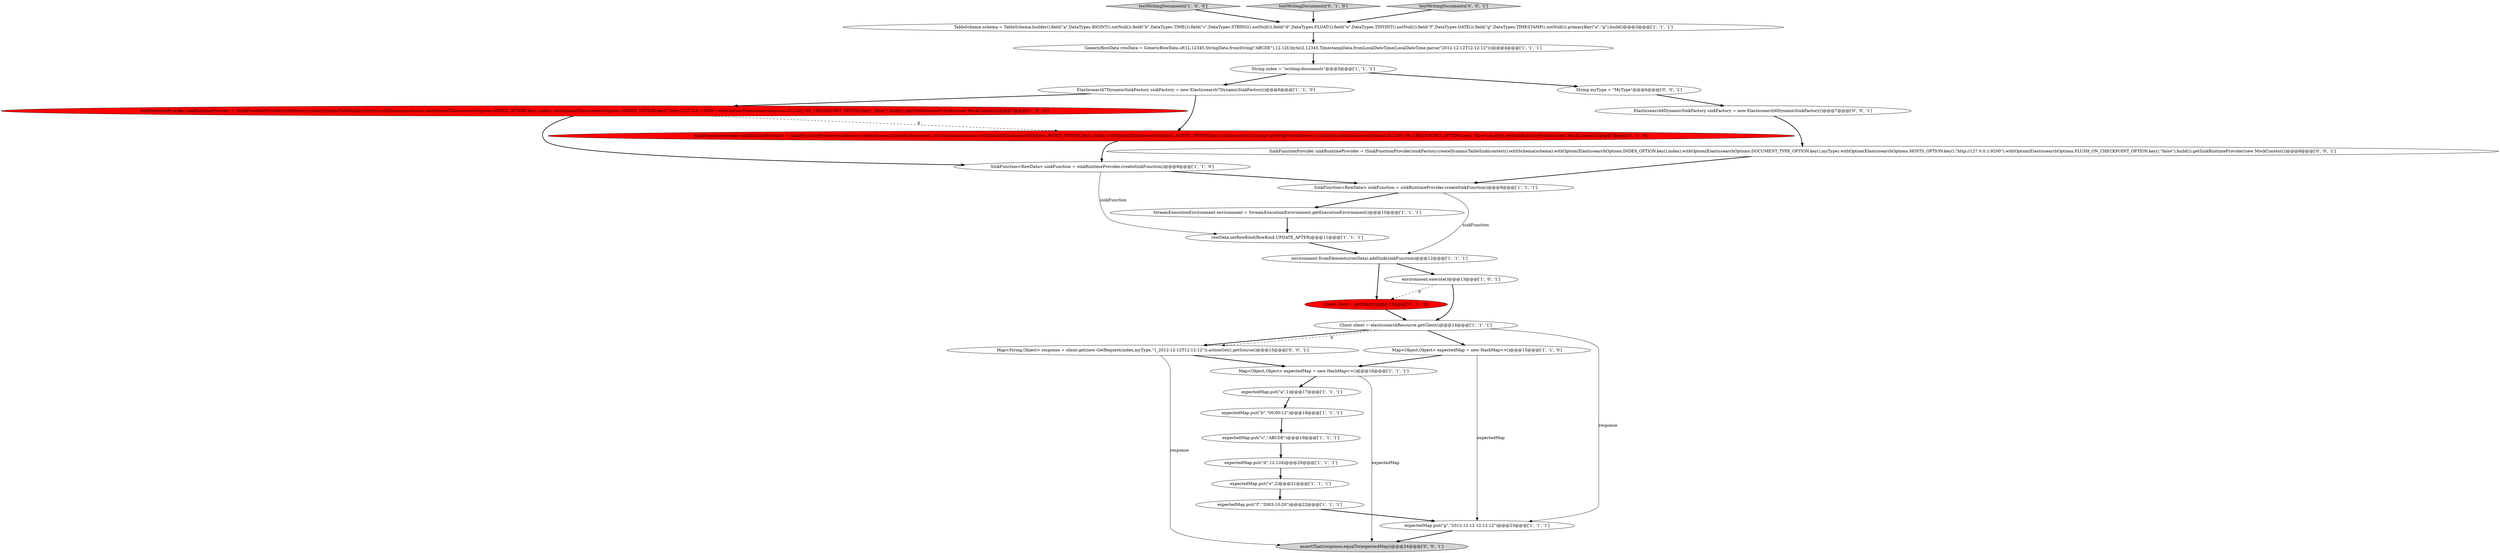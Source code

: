 digraph {
13 [style = filled, label = "testWritingDocuments['1', '0', '0']", fillcolor = lightgray, shape = diamond image = "AAA0AAABBB1BBB"];
5 [style = filled, label = "Map<Object,Object> expectedMap = new HashMap<>()@@@16@@@['1', '1', '1']", fillcolor = white, shape = ellipse image = "AAA0AAABBB1BBB"];
29 [style = filled, label = "Elasticsearch6DynamicSinkFactory sinkFactory = new Elasticsearch6DynamicSinkFactory()@@@7@@@['0', '0', '1']", fillcolor = white, shape = ellipse image = "AAA0AAABBB3BBB"];
20 [style = filled, label = "expectedMap.put(\"g\",\"2012-12-12 12:12:12\")@@@23@@@['1', '1', '1']", fillcolor = white, shape = ellipse image = "AAA0AAABBB1BBB"];
8 [style = filled, label = "environment.fromElements(rowData).addSink(sinkFunction)@@@12@@@['1', '1', '1']", fillcolor = white, shape = ellipse image = "AAA0AAABBB1BBB"];
28 [style = filled, label = "Map<String,Object> response = client.get(new GetRequest(index,myType,\"1_2012-12-12T12:12:12\")).actionGet().getSource()@@@15@@@['0', '0', '1']", fillcolor = white, shape = ellipse image = "AAA0AAABBB3BBB"];
26 [style = filled, label = "String myType = \"MyType\"@@@6@@@['0', '0', '1']", fillcolor = white, shape = ellipse image = "AAA0AAABBB3BBB"];
24 [style = filled, label = "testWritingDocuments['0', '1', '0']", fillcolor = lightgray, shape = diamond image = "AAA0AAABBB2BBB"];
23 [style = filled, label = "SinkFunctionProvider sinkRuntimeProvider = (SinkFunctionProvider)sinkFactory.createDynamicTableSink(context().withSchema(schema).withOption(ElasticsearchOptions.INDEX_OPTION.key(),index).withOption(ElasticsearchOptions.HOSTS_OPTION.key(),elasticsearchContainer.getHttpHostAddress()).withOption(ElasticsearchOptions.FLUSH_ON_CHECKPOINT_OPTION.key(),\"false\").build()).getSinkRuntimeProvider(new MockContext())@@@7@@@['0', '1', '0']", fillcolor = red, shape = ellipse image = "AAA1AAABBB2BBB"];
16 [style = filled, label = "SinkFunction<RowData> sinkFunction = sinkRuntimeProvider.createSinkFunction()@@@8@@@['1', '1', '0']", fillcolor = white, shape = ellipse image = "AAA0AAABBB1BBB"];
22 [style = filled, label = "Client client = getClient()@@@13@@@['0', '1', '0']", fillcolor = red, shape = ellipse image = "AAA1AAABBB2BBB"];
12 [style = filled, label = "Map<Object,Object> expectedMap = new HashMap<>()@@@15@@@['1', '1', '0']", fillcolor = white, shape = ellipse image = "AAA0AAABBB1BBB"];
7 [style = filled, label = "TableSchema schema = TableSchema.builder().field(\"a\",DataTypes.BIGINT().notNull()).field(\"b\",DataTypes.TIME()).field(\"c\",DataTypes.STRING().notNull()).field(\"d\",DataTypes.FLOAT()).field(\"e\",DataTypes.TINYINT().notNull()).field(\"f\",DataTypes.DATE()).field(\"g\",DataTypes.TIMESTAMP().notNull()).primaryKey(\"a\",\"g\").build()@@@3@@@['1', '1', '1']", fillcolor = white, shape = ellipse image = "AAA0AAABBB1BBB"];
9 [style = filled, label = "GenericRowData rowData = GenericRowData.of(1L,12345,StringData.fromString(\"ABCDE\"),12.12f,(byte)2,12345,TimestampData.fromLocalDateTime(LocalDateTime.parse(\"2012-12-12T12:12:12\")))@@@4@@@['1', '1', '1']", fillcolor = white, shape = ellipse image = "AAA0AAABBB1BBB"];
11 [style = filled, label = "SinkFunctionProvider sinkRuntimeProvider = (SinkFunctionProvider)sinkFactory.createDynamicTableSink(context().withSchema(schema).withOption(ElasticsearchOptions.INDEX_OPTION.key(),index).withOption(ElasticsearchOptions.HOSTS_OPTION.key(),\"http://127.0.0.1:9200\").withOption(ElasticsearchOptions.FLUSH_ON_CHECKPOINT_OPTION.key(),\"false\").build()).getSinkRuntimeProvider(new MockContext())@@@7@@@['1', '0', '0']", fillcolor = red, shape = ellipse image = "AAA1AAABBB1BBB"];
14 [style = filled, label = "SinkFunction<RowData> sinkFunction = sinkRuntimeProvider.createSinkFunction()@@@9@@@['1', '1', '1']", fillcolor = white, shape = ellipse image = "AAA0AAABBB1BBB"];
3 [style = filled, label = "expectedMap.put(\"c\",\"ABCDE\")@@@19@@@['1', '1', '1']", fillcolor = white, shape = ellipse image = "AAA0AAABBB1BBB"];
0 [style = filled, label = "Elasticsearch7DynamicSinkFactory sinkFactory = new Elasticsearch7DynamicSinkFactory()@@@6@@@['1', '1', '0']", fillcolor = white, shape = ellipse image = "AAA0AAABBB1BBB"];
19 [style = filled, label = "String index = \"writing-documents\"@@@5@@@['1', '1', '1']", fillcolor = white, shape = ellipse image = "AAA0AAABBB1BBB"];
30 [style = filled, label = "testWritingDocuments['0', '0', '1']", fillcolor = lightgray, shape = diamond image = "AAA0AAABBB3BBB"];
1 [style = filled, label = "rowData.setRowKind(RowKind.UPDATE_AFTER)@@@11@@@['1', '1', '1']", fillcolor = white, shape = ellipse image = "AAA0AAABBB1BBB"];
6 [style = filled, label = "expectedMap.put(\"e\",2)@@@21@@@['1', '1', '1']", fillcolor = white, shape = ellipse image = "AAA0AAABBB1BBB"];
15 [style = filled, label = "expectedMap.put(\"f\",\"2003-10-20\")@@@22@@@['1', '1', '1']", fillcolor = white, shape = ellipse image = "AAA0AAABBB1BBB"];
18 [style = filled, label = "expectedMap.put(\"b\",\"00:00:12\")@@@18@@@['1', '1', '1']", fillcolor = white, shape = ellipse image = "AAA0AAABBB1BBB"];
4 [style = filled, label = "environment.execute()@@@13@@@['1', '0', '1']", fillcolor = white, shape = ellipse image = "AAA0AAABBB1BBB"];
25 [style = filled, label = "assertThat(response,equalTo(expectedMap))@@@24@@@['0', '0', '1']", fillcolor = lightgray, shape = ellipse image = "AAA0AAABBB3BBB"];
17 [style = filled, label = "expectedMap.put(\"d\",12.12d)@@@20@@@['1', '1', '1']", fillcolor = white, shape = ellipse image = "AAA0AAABBB1BBB"];
21 [style = filled, label = "StreamExecutionEnvironment environment = StreamExecutionEnvironment.getExecutionEnvironment()@@@10@@@['1', '1', '1']", fillcolor = white, shape = ellipse image = "AAA0AAABBB1BBB"];
2 [style = filled, label = "expectedMap.put(\"a\",1)@@@17@@@['1', '1', '1']", fillcolor = white, shape = ellipse image = "AAA0AAABBB1BBB"];
10 [style = filled, label = "Client client = elasticsearchResource.getClient()@@@14@@@['1', '1', '1']", fillcolor = white, shape = ellipse image = "AAA0AAABBB1BBB"];
27 [style = filled, label = "SinkFunctionProvider sinkRuntimeProvider = (SinkFunctionProvider)sinkFactory.createDynamicTableSink(context().withSchema(schema).withOption(ElasticsearchOptions.INDEX_OPTION.key(),index).withOption(ElasticsearchOptions.DOCUMENT_TYPE_OPTION.key(),myType).withOption(ElasticsearchOptions.HOSTS_OPTION.key(),\"http://127.0.0.1:9200\").withOption(ElasticsearchOptions.FLUSH_ON_CHECKPOINT_OPTION.key(),\"false\").build()).getSinkRuntimeProvider(new MockContext())@@@8@@@['0', '0', '1']", fillcolor = white, shape = ellipse image = "AAA0AAABBB3BBB"];
11->16 [style = bold, label=""];
4->10 [style = bold, label=""];
18->3 [style = bold, label=""];
28->25 [style = solid, label="response"];
23->16 [style = bold, label=""];
28->5 [style = bold, label=""];
1->8 [style = bold, label=""];
10->28 [style = bold, label=""];
12->5 [style = bold, label=""];
27->14 [style = bold, label=""];
17->6 [style = bold, label=""];
12->20 [style = solid, label="expectedMap"];
26->29 [style = bold, label=""];
0->11 [style = bold, label=""];
2->18 [style = bold, label=""];
14->8 [style = solid, label="sinkFunction"];
11->23 [style = dashed, label="0"];
10->28 [style = dashed, label="0"];
4->22 [style = dashed, label="0"];
20->25 [style = bold, label=""];
6->15 [style = bold, label=""];
19->0 [style = bold, label=""];
8->22 [style = bold, label=""];
10->20 [style = solid, label="response"];
7->9 [style = bold, label=""];
29->27 [style = bold, label=""];
5->2 [style = bold, label=""];
16->1 [style = solid, label="sinkFunction"];
0->23 [style = bold, label=""];
10->12 [style = bold, label=""];
13->7 [style = bold, label=""];
15->20 [style = bold, label=""];
19->26 [style = bold, label=""];
30->7 [style = bold, label=""];
21->1 [style = bold, label=""];
22->10 [style = bold, label=""];
9->19 [style = bold, label=""];
16->14 [style = bold, label=""];
3->17 [style = bold, label=""];
8->4 [style = bold, label=""];
24->7 [style = bold, label=""];
5->25 [style = solid, label="expectedMap"];
14->21 [style = bold, label=""];
}
